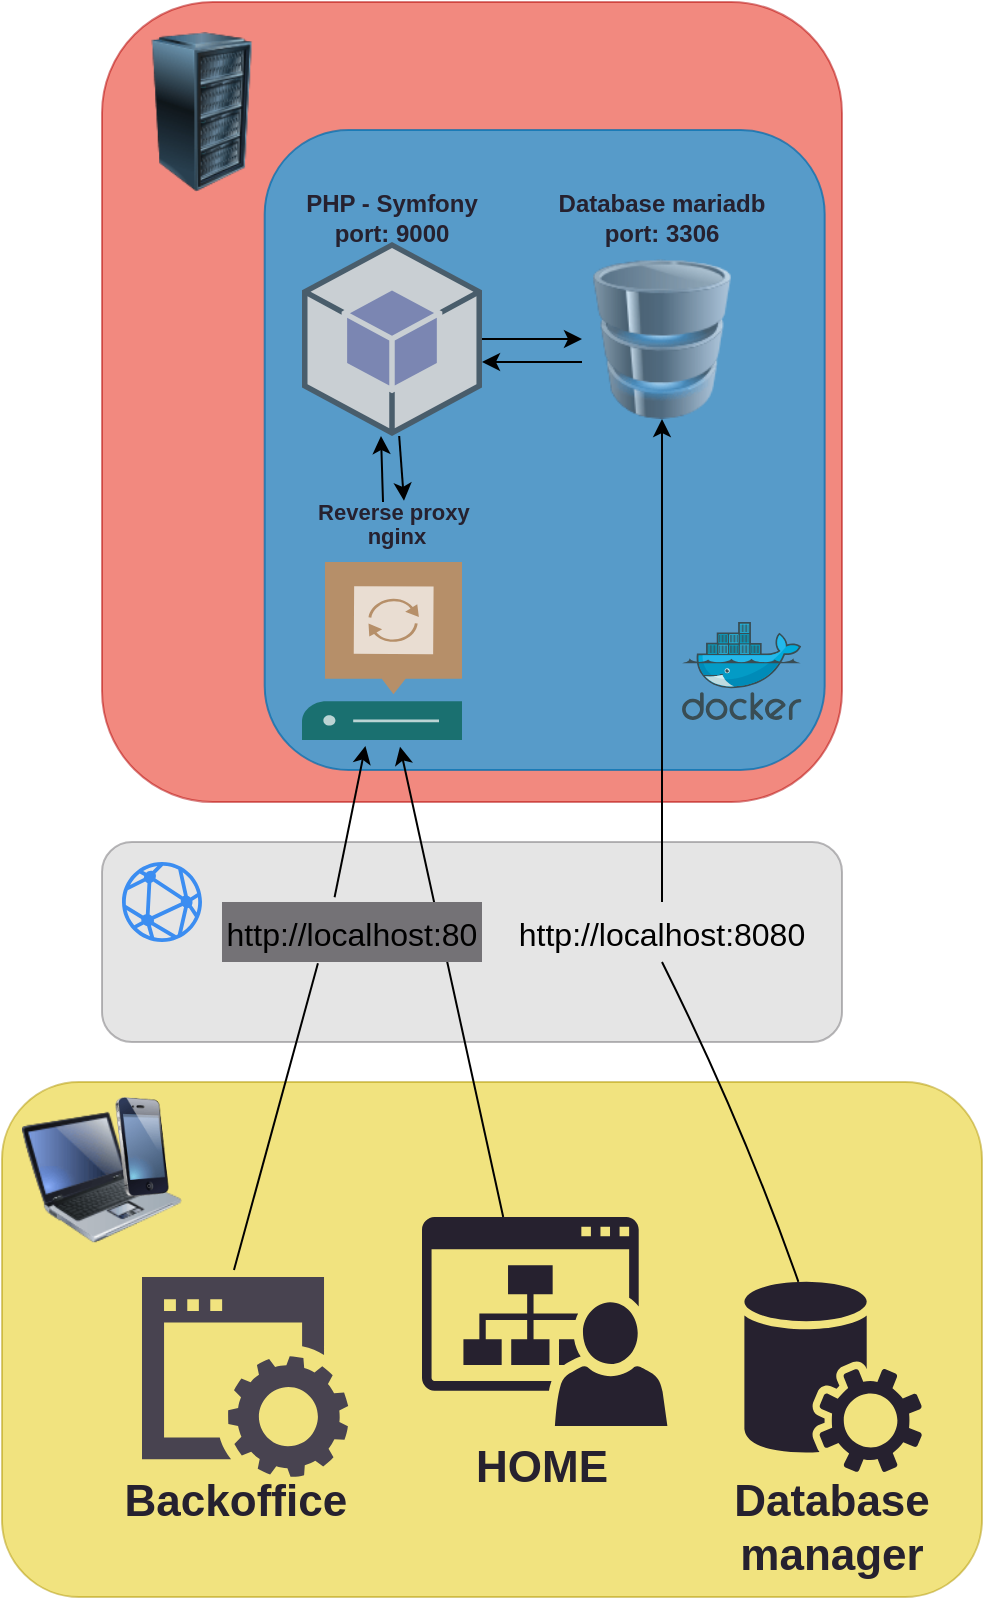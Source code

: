 <mxfile>
    <diagram id="jzalY7I3Ct9lbz4g2mq5" name="Page-1">
        <mxGraphModel dx="691" dy="1340" grid="1" gridSize="10" guides="1" tooltips="1" connect="1" arrows="1" fold="1" page="1" pageScale="1" pageWidth="827" pageHeight="1169" math="0" shadow="0">
            <root>
                <mxCell id="0"/>
                <mxCell id="1" parent="0"/>
                <mxCell id="51" value="" style="rounded=1;whiteSpace=wrap;html=1;fillColor=#CCCCCC;strokeColor=#747276;fontColor=#ffffff;opacity=50;" vertex="1" parent="1">
                    <mxGeometry x="150" y="620" width="370" height="100" as="geometry"/>
                </mxCell>
                <mxCell id="21" value="" style="rounded=1;whiteSpace=wrap;html=1;fillColor=#e3c800;strokeColor=#B09500;fontColor=#000000;opacity=50;" vertex="1" parent="1">
                    <mxGeometry x="100" y="740" width="490" height="257.52" as="geometry"/>
                </mxCell>
                <mxCell id="17" value="" style="rounded=1;whiteSpace=wrap;html=1;fillColor=#e51400;strokeColor=#B20000;fontColor=#ffffff;opacity=50;" vertex="1" parent="1">
                    <mxGeometry x="150" y="200" width="370" height="400" as="geometry"/>
                </mxCell>
                <mxCell id="7" value="" style="rounded=1;whiteSpace=wrap;html=1;fillColor=#16a3e9;strokeColor=#006EAF;fontColor=#ffffff;opacity=70;" parent="1" vertex="1">
                    <mxGeometry x="231.34" y="264" width="280" height="320" as="geometry"/>
                </mxCell>
                <mxCell id="5" value="" style="sketch=0;aspect=fixed;html=1;points=[];align=center;image;fontSize=12;image=img/lib/mscae/Docker.svg;" parent="1" vertex="1">
                    <mxGeometry x="440" y="510" width="59.76" height="49" as="geometry"/>
                </mxCell>
                <mxCell id="9" value="" style="image;html=1;image=img/lib/clip_art/computers/Database_128x128.png;fillColor=#4a3366;opacity=70;" parent="1" vertex="1">
                    <mxGeometry x="390" y="328.5" width="80" height="80" as="geometry"/>
                </mxCell>
                <mxCell id="11" value="" style="outlineConnect=0;dashed=0;verticalLabelPosition=bottom;verticalAlign=top;align=center;html=1;shape=mxgraph.aws3.android;fillColor=#5A69A4;gradientColor=none;opacity=70;" parent="1" vertex="1">
                    <mxGeometry x="250" y="320" width="90" height="97" as="geometry"/>
                </mxCell>
                <mxCell id="15" value="" style="sketch=0;html=1;aspect=fixed;strokeColor=none;shadow=0;align=center;verticalAlign=top;fillColor=#00003D;shape=mxgraph.gcp2.website;opacity=70;" parent="1" vertex="1">
                    <mxGeometry x="170" y="837.52" width="103.1" height="100" as="geometry"/>
                </mxCell>
                <mxCell id="20" value="" style="image;html=1;image=img/lib/clip_art/computers/Server_Rack_128x128.png" vertex="1" parent="1">
                    <mxGeometry x="160" y="215" width="80" height="80" as="geometry"/>
                </mxCell>
                <mxCell id="25" value="" style="image;html=1;image=img/lib/clip_art/computers/Laptop_128x128.png;fillColor=#00003D;" vertex="1" parent="1">
                    <mxGeometry x="110" y="747.52" width="80" height="80" as="geometry"/>
                </mxCell>
                <mxCell id="28" value="" style="image;html=1;image=img/lib/clip_art/telecommunication/iPhone_128x128.png;fillColor=#00003D;" vertex="1" parent="1">
                    <mxGeometry x="150" y="747.52" width="40" height="50" as="geometry"/>
                </mxCell>
                <mxCell id="35" value="" style="sketch=0;pointerEvents=1;shadow=0;dashed=0;html=1;strokeColor=none;fillColor=#26212f;labelPosition=center;verticalLabelPosition=bottom;verticalAlign=top;outlineConnect=0;align=center;shape=mxgraph.office.communications.central_management_service;strokeWidth=6;" vertex="1" parent="1">
                    <mxGeometry x="470" y="839.92" width="90" height="95.19" as="geometry"/>
                </mxCell>
                <mxCell id="36" value="" style="sketch=0;pointerEvents=1;shadow=0;dashed=0;html=1;strokeColor=none;fillColor=#26212f;labelPosition=center;verticalLabelPosition=bottom;verticalAlign=top;outlineConnect=0;align=center;shape=mxgraph.office.sites.my_site;strokeWidth=6;" vertex="1" parent="1">
                    <mxGeometry x="310" y="807.52" width="122.69" height="104.5" as="geometry"/>
                </mxCell>
                <mxCell id="38" value="&lt;font style=&quot;font-size: 22px;&quot;&gt;Backoffice&amp;nbsp;&lt;/font&gt;" style="text;html=1;strokeColor=none;fillColor=none;align=center;verticalAlign=middle;whiteSpace=wrap;rounded=0;strokeWidth=6;fontColor=#26212f;fontStyle=1" vertex="1" parent="1">
                    <mxGeometry x="160" y="935.11" width="120" height="30" as="geometry"/>
                </mxCell>
                <mxCell id="39" value="&lt;span style=&quot;font-size: 22px;&quot;&gt;HOME&lt;/span&gt;" style="text;html=1;strokeColor=none;fillColor=none;align=center;verticalAlign=middle;whiteSpace=wrap;rounded=0;strokeWidth=6;fontColor=#26212f;fontStyle=1" vertex="1" parent="1">
                    <mxGeometry x="310" y="917.52" width="120" height="30" as="geometry"/>
                </mxCell>
                <mxCell id="41" value="&lt;span style=&quot;font-size: 22px;&quot;&gt;Database manager&lt;/span&gt;" style="text;html=1;strokeColor=none;fillColor=none;align=center;verticalAlign=middle;whiteSpace=wrap;rounded=0;strokeWidth=6;fontColor=#26212f;fontStyle=1" vertex="1" parent="1">
                    <mxGeometry x="455" y="947.52" width="120" height="30" as="geometry"/>
                </mxCell>
                <mxCell id="48" value="" style="curved=1;endArrow=classic;html=1;fontSize=22;fontColor=#26212f;entryX=0.5;entryY=1;entryDx=0;entryDy=0;startArrow=none;" edge="1" parent="1" source="49" target="9">
                    <mxGeometry width="50" height="50" relative="1" as="geometry">
                        <mxPoint x="470" y="740" as="sourcePoint"/>
                        <mxPoint x="520" y="690" as="targetPoint"/>
                        <Array as="points"/>
                    </mxGeometry>
                </mxCell>
                <mxCell id="50" value="" style="curved=1;endArrow=none;html=1;fontSize=22;fontColor=#26212f;entryX=0.5;entryY=1;entryDx=0;entryDy=0;" edge="1" parent="1" source="35" target="49">
                    <mxGeometry width="50" height="50" relative="1" as="geometry">
                        <mxPoint x="498.204" y="839.92" as="sourcePoint"/>
                        <mxPoint x="430" y="444" as="targetPoint"/>
                        <Array as="points">
                            <mxPoint x="470" y="760"/>
                        </Array>
                    </mxGeometry>
                </mxCell>
                <mxCell id="49" value="&lt;font color=&quot;#000000&quot; style=&quot;font-size: 16px;&quot;&gt;http://localhost:8080&lt;/font&gt;" style="text;html=1;strokeColor=none;fillColor=none;align=center;verticalAlign=middle;whiteSpace=wrap;rounded=0;strokeWidth=6;fontSize=22;fontColor=#26212f;" vertex="1" parent="1">
                    <mxGeometry x="400" y="650" width="60" height="30" as="geometry"/>
                </mxCell>
                <mxCell id="52" value="" style="sketch=0;html=1;aspect=fixed;strokeColor=none;shadow=0;align=center;verticalAlign=top;fillColor=#3B8DF1;shape=mxgraph.gcp2.network;strokeWidth=6;fontSize=22;fontColor=#26212f;" vertex="1" parent="1">
                    <mxGeometry x="160" y="630" width="40" height="40" as="geometry"/>
                </mxCell>
                <mxCell id="60" value="" style="curved=1;endArrow=classic;html=1;fontSize=16;fontColor=#000000;exitX=0.433;exitY=-0.078;exitDx=0;exitDy=0;exitPerimeter=0;startArrow=none;entryX=0.392;entryY=1.014;entryDx=0;entryDy=0;entryPerimeter=0;" edge="1" parent="1" source="53">
                    <mxGeometry width="50" height="50" relative="1" as="geometry">
                        <mxPoint x="340" y="630" as="sourcePoint"/>
                        <mxPoint x="281.7" y="571.96" as="targetPoint"/>
                        <Array as="points"/>
                    </mxGeometry>
                </mxCell>
                <mxCell id="63" value="" style="curved=1;endArrow=none;html=1;fontSize=16;fontColor=#000000;exitX=0.446;exitY=-0.035;exitDx=0;exitDy=0;exitPerimeter=0;entryX=0.369;entryY=1.022;entryDx=0;entryDy=0;entryPerimeter=0;" edge="1" parent="1" source="15" target="53">
                    <mxGeometry width="50" height="50" relative="1" as="geometry">
                        <mxPoint x="215.983" y="834.02" as="sourcePoint"/>
                        <mxPoint x="284.929" y="559" as="targetPoint"/>
                        <Array as="points"/>
                    </mxGeometry>
                </mxCell>
                <mxCell id="64" value="" style="curved=1;endArrow=classic;html=1;fontSize=16;fontColor=#000000;entryX=0.565;entryY=1.017;entryDx=0;entryDy=0;entryPerimeter=0;" edge="1" parent="1">
                    <mxGeometry width="50" height="50" relative="1" as="geometry">
                        <mxPoint x="350.609" y="807.52" as="sourcePoint"/>
                        <mxPoint x="299" y="572.38" as="targetPoint"/>
                        <Array as="points"/>
                    </mxGeometry>
                </mxCell>
                <mxCell id="53" value="&lt;font color=&quot;#000000&quot; style=&quot;font-size: 16px;&quot;&gt;http://localhost:80&lt;/font&gt;" style="text;html=1;strokeColor=none;fillColor=#747276;align=center;verticalAlign=middle;whiteSpace=wrap;rounded=0;strokeWidth=6;fontSize=22;fontColor=#26212f;" vertex="1" parent="1">
                    <mxGeometry x="210" y="650" width="130" height="30" as="geometry"/>
                </mxCell>
                <mxCell id="67" value="" style="endArrow=classic;startArrow=none;html=1;fontSize=16;fontColor=#000000;entryX=0;entryY=0.5;entryDx=0;entryDy=0;startFill=0;" edge="1" parent="1" source="11" target="9">
                    <mxGeometry width="50" height="50" relative="1" as="geometry">
                        <mxPoint x="340" y="630" as="sourcePoint"/>
                        <mxPoint x="390" y="580" as="targetPoint"/>
                        <Array as="points"/>
                    </mxGeometry>
                </mxCell>
                <mxCell id="68" value="" style="endArrow=none;startArrow=classic;html=1;fontSize=16;fontColor=#000000;entryX=0;entryY=0.5;entryDx=0;entryDy=0;endFill=0;" edge="1" parent="1">
                    <mxGeometry width="50" height="50" relative="1" as="geometry">
                        <mxPoint x="340" y="380" as="sourcePoint"/>
                        <mxPoint x="390" y="380" as="targetPoint"/>
                    </mxGeometry>
                </mxCell>
                <mxCell id="73" value="&lt;p style=&quot;line-height: 100%;&quot;&gt;&lt;font style=&quot;font-size: 11px;&quot;&gt;Reverse proxy&amp;nbsp;&lt;br&gt;nginx&lt;br&gt;&lt;/font&gt;&lt;/p&gt;" style="text;html=1;strokeColor=none;fillColor=none;align=center;verticalAlign=middle;whiteSpace=wrap;rounded=0;strokeWidth=6;fontColor=#26212f;fontStyle=1" vertex="1" parent="1">
                    <mxGeometry x="255" y="450" width="85" height="20" as="geometry"/>
                </mxCell>
                <mxCell id="12" value="" style="sketch=0;pointerEvents=1;shadow=0;dashed=0;html=1;strokeColor=none;fillColor=#005F4B;labelPosition=center;verticalLabelPosition=bottom;verticalAlign=top;align=center;outlineConnect=0;shape=mxgraph.veeam2.proxy_server;opacity=70;" parent="1" vertex="1">
                    <mxGeometry x="250.0" y="480" width="80" height="89" as="geometry"/>
                </mxCell>
                <mxCell id="76" value="PHP - Symfony&lt;br&gt;port: 9000" style="text;html=1;strokeColor=none;fillColor=none;align=center;verticalAlign=middle;whiteSpace=wrap;rounded=0;strokeWidth=6;fontColor=#26212f;fontStyle=1" vertex="1" parent="1">
                    <mxGeometry x="240" y="295" width="110" height="25" as="geometry"/>
                </mxCell>
                <mxCell id="77" value="Database mariadb&lt;br&gt;port: 3306" style="text;html=1;strokeColor=none;fillColor=none;align=center;verticalAlign=middle;whiteSpace=wrap;rounded=0;strokeWidth=6;fontColor=#26212f;fontStyle=1" vertex="1" parent="1">
                    <mxGeometry x="375" y="295" width="110" height="25" as="geometry"/>
                </mxCell>
                <mxCell id="78" value="" style="endArrow=none;html=1;fontSize=11;fontColor=#000000;exitX=0.541;exitY=-0.029;exitDx=0;exitDy=0;exitPerimeter=0;startArrow=classic;startFill=1;endFill=0;" edge="1" parent="1" source="73" target="11">
                    <mxGeometry width="50" height="50" relative="1" as="geometry">
                        <mxPoint x="310" y="490" as="sourcePoint"/>
                        <mxPoint x="360" y="440" as="targetPoint"/>
                    </mxGeometry>
                </mxCell>
                <mxCell id="79" value="" style="endArrow=classic;html=1;fontSize=11;fontColor=#000000;exitX=0.5;exitY=0;exitDx=0;exitDy=0;" edge="1" parent="1">
                    <mxGeometry width="50" height="50" relative="1" as="geometry">
                        <mxPoint x="290.51" y="450.0" as="sourcePoint"/>
                        <mxPoint x="289.498" y="417" as="targetPoint"/>
                    </mxGeometry>
                </mxCell>
            </root>
        </mxGraphModel>
    </diagram>
    <diagram id="1vXS334cUzkwWvWIPkZH" name="Page-2">
        <mxGraphModel dx="470" dy="911" grid="0" gridSize="10" guides="1" tooltips="1" connect="1" arrows="1" fold="1" page="1" pageScale="1" pageWidth="827" pageHeight="1169" background="#ffffff" math="0" shadow="0">
            <root>
                <mxCell id="0"/>
                <mxCell id="1" parent="0"/>
            </root>
        </mxGraphModel>
    </diagram>
</mxfile>